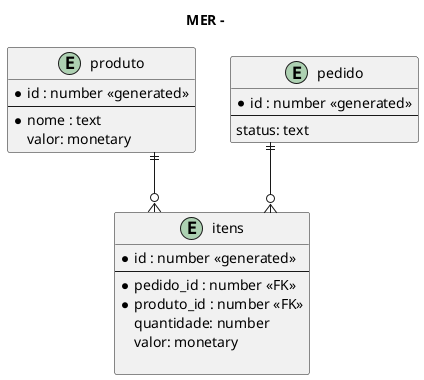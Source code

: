 @startuml diagram

title MER -

skinparam linetype ortho

entity "produto" as produto {
  *id : number <<generated>>
  --
  *nome : text
  valor: monetary
}

entity "pedido" as pedido {
  *id : number <<generated>>
  --
  status: text
}

entity "itens" as itens {
  *id : number <<generated>>
  --
  *pedido_id : number <<FK>>
  *produto_id : number <<FK>>
  quantidade: number
  valor: monetary

}

produto ||--o{ itens
pedido ||--o{ itens

@enduml